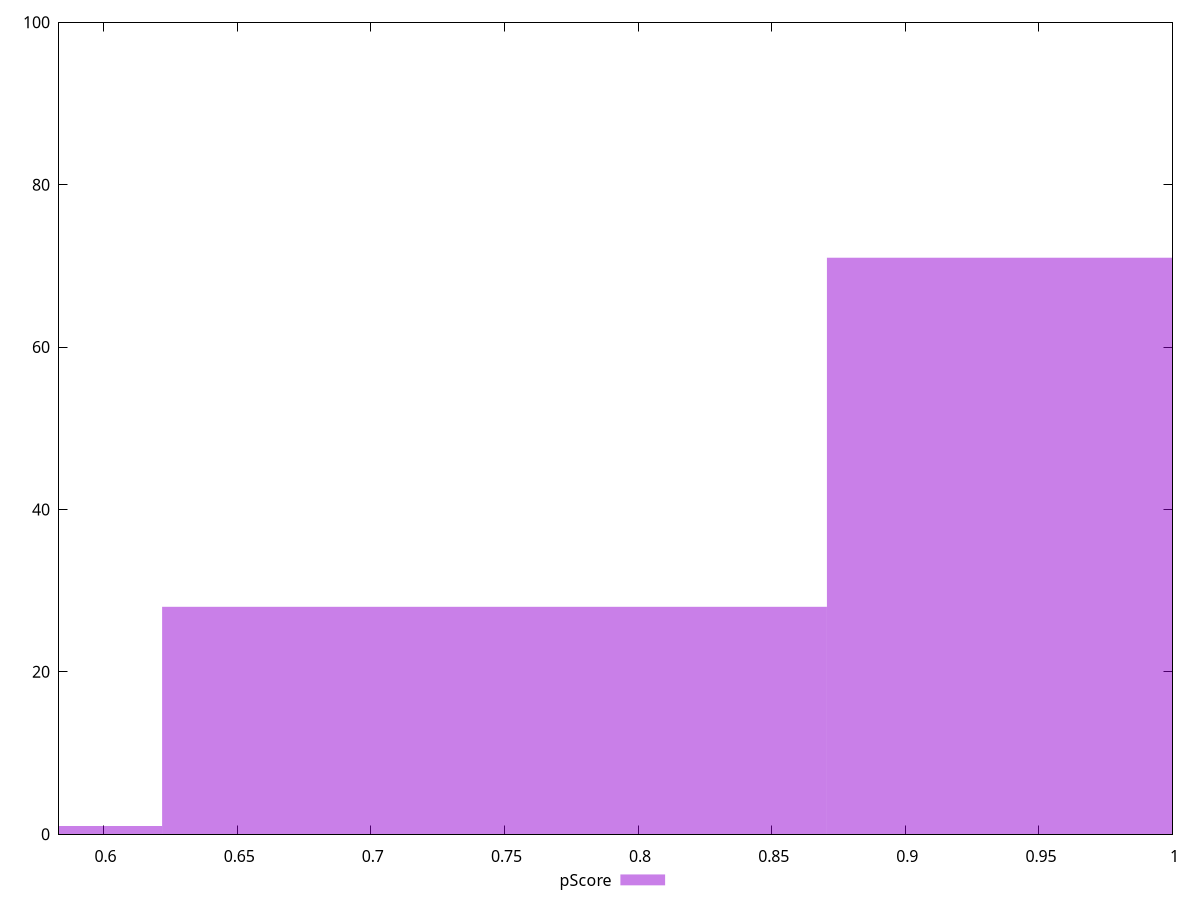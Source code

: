reset

$pScore <<EOF
0.7463032721833309 28
0.9950710295777746 71
0.4975355147888873 1
EOF

set key outside below
set boxwidth 0.24876775739444365
set xrange [0.5833333333333334:1]
set yrange [0:100]
set trange [0:100]
set style fill transparent solid 0.5 noborder
set terminal svg size 640, 490 enhanced background rgb 'white'
set output "report_00015_2021-02-09T16-11-33.973Z/unused-css-rules/samples/pages+cached+noadtech/pScore/histogram.svg"

plot $pScore title "pScore" with boxes

reset
